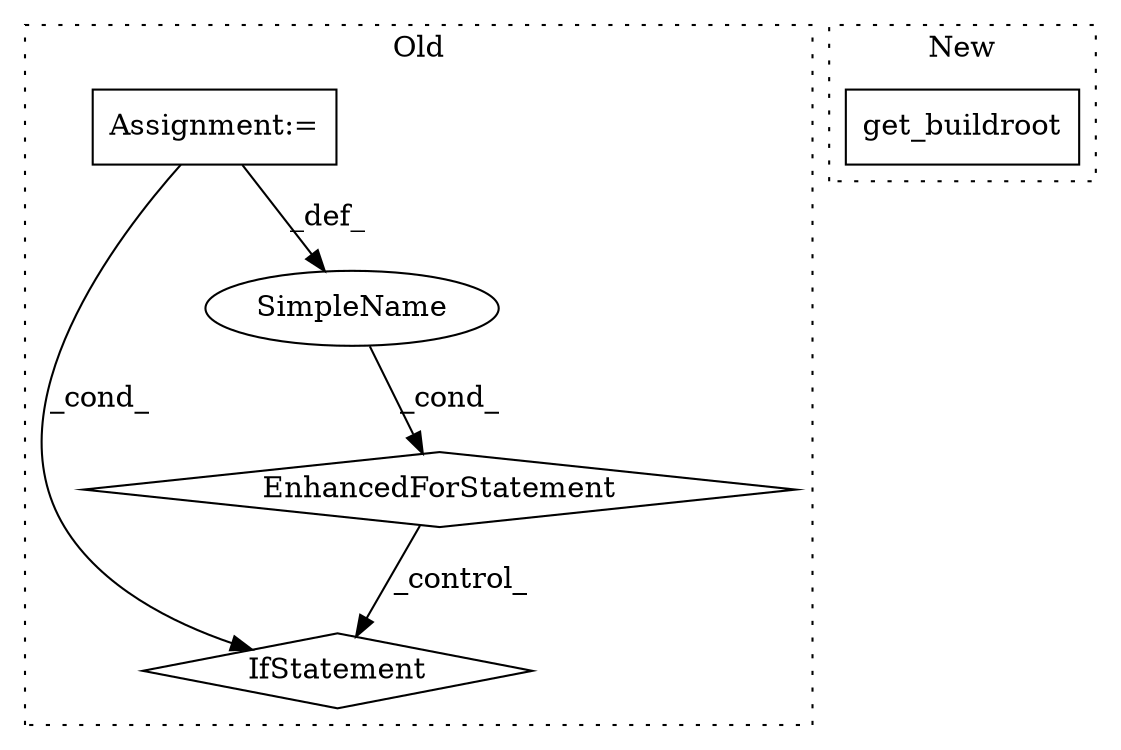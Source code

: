 digraph G {
subgraph cluster0 {
1 [label="EnhancedForStatement" a="70" s="850,927" l="57,2" shape="diamond"];
3 [label="IfStatement" a="25" s="939,967" l="4,2" shape="diamond"];
4 [label="SimpleName" a="42" s="911" l="8" shape="ellipse"];
5 [label="Assignment:=" a="7" s="647,760" l="81,2" shape="box"];
label = "Old";
style="dotted";
}
subgraph cluster1 {
2 [label="get_buildroot" a="32" s="1321" l="15" shape="box"];
label = "New";
style="dotted";
}
1 -> 3 [label="_control_"];
4 -> 1 [label="_cond_"];
5 -> 3 [label="_cond_"];
5 -> 4 [label="_def_"];
}